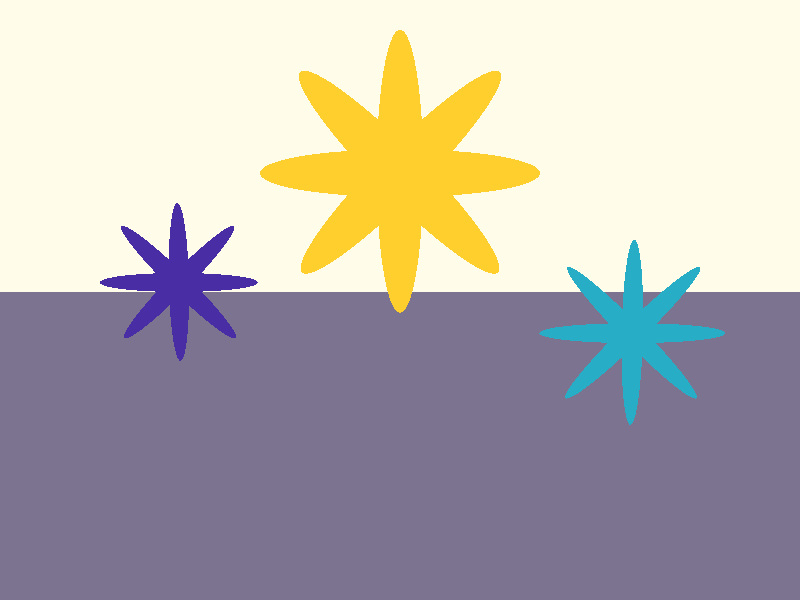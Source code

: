 // csc473, assignment 4 file

camera {
  location  <0, 1, 18>
  up        <0,  0.9985,  -0.0555>
  right     <1.33333, 0,  0>
  look_at   <0, 0, 0>
}


light_source {<0, 50, 25> color rgb <1.8, 1.8, 1.5>
  area_light
  <0, 0, 25>, <0, 50, 0>, 10, 10
}

// 
sphere { <0, 0, 0>, 1.0
  pigment { color rgb <0.153, 0.678, 0.776, 0.2> }
  finish {ambient 0.2 diffuse 0.6 specular 0.7 roughness 0.02 ior 1.6}
  scale <0.3, 2.8, 0.3>
  rotate <0, 0, -45>
  translate <-7, -1, 0>
}

sphere { <0, 0, 0>, 1.0
  pigment { color rgb <0.153, 0.678, 0.776, 0.2> }
  finish {ambient 0.2 diffuse 0.6 specular 0.7 roughness 0.02 ior 1.6}
  scale <0.3, 2.8, 0.3>
  rotate <0, 0, 45>
  translate <-7, -1, 0>
}

sphere { <0, 0, 0>, 1.0
  pigment { color rgb <0.153, 0.678, 0.776, 0.2> }
  finish {ambient 0.2 diffuse 0.6 specular 0.7 roughness 0.02 ior 1.6}
  scale <0.3, 2.8, 0.3>
  rotate <0, 0, -90>
  translate <-7, -1, 0>
}

sphere { <0, 0, 0>, 1.0
  pigment { color rgb <0.153, 0.678, 0.776, 0.2> }
  finish {ambient 0.2 diffuse 0.6 specular 0.7 roughness 0.02 ior 1.6}
  scale <0.3, 2.8, 0.3>
  rotate <0, 0, 90>
  translate <-7, -1, 0>
}

sphere { <0, 0, 0>, 1.0
  pigment { color rgb <0.153, 0.678, 0.776, 0.2> }
  finish {ambient 0.2 diffuse 0.6 specular 0.7 roughness 0.02 ior 1.6}
  scale <0.3, 2.8, 0.3>
  rotate <0, 0, -180>
  translate <-7, -1, 0>
}

sphere { <0, 0, 0>, 1.0
  pigment { color rgb <0.153, 0.678, 0.776, 0.2> }
  finish {ambient 0.2 diffuse 0.6 specular 0.7 roughness 0.02 ior 1.6}
  scale <0.3, 2.8, 0.3>
  rotate <0, 0, 180>
  translate <-7, -1, 0>
}

//*********
sphere { <0, 0, 0>, 1.0
  pigment { color rgb <1.0, 0.816, 0.176, 0.2> }
  finish {ambient 0.2 diffuse 0.6 specular 0.7 roughness 0.02 ior 1.6}
  scale <0.5, 3, 0.5>
  rotate <0, 0, -45>
  translate <0, 3, 5>
}

sphere { <0, 0, 0>, 1.0
  pigment { color rgb <1.0, 0.816, 0.176, 0.2> }
  finish {ambient 0.2 diffuse 0.6 specular 0.7 roughness 0.02 ior 1.6}
  scale <0.5, 3, 0.5>
  rotate <0, 0, 45>
  translate <0, 3, 5>
}

sphere { <0, 0, 0>, 1.0
  pigment { color rgb <1.0, 0.816, 0.176, 0.2> }
  finish {ambient 0.2 diffuse 0.6 specular 0.7 roughness 0.02 ior 1.6}
  scale <0.5, 3, 0.5>
  rotate <0, 0, -90>
  translate <0, 3, 5>
}

sphere { <0, 0, 0>, 1.0
  pigment { color rgb <1.0, 0.816, 0.176, 0.2> }
  finish {ambient 0.2 diffuse 0.6 specular 0.7 roughness 0.02 ior 1.6}
  scale <0.5, 3, 0.5>
  rotate <0, 0, 90>
  translate <0, 3, 5>
}

sphere { <0, 0, 0>, 1.0
  pigment { color rgb <1.0, 0.816, 0.176, 0.2> }
  finish {ambient 0.2 diffuse 0.6 specular 0.7 roughness 0.02 ior 1.6}
  scale <0.5, 3, 0.5>
  rotate <0, 0, -180>
  translate <0, 3, 5>
}

sphere { <0, 0, 0>, 1.0
  pigment { color rgb <1.0, 0.816, 0.176, 0.2> }
  finish {ambient 0.2 diffuse 0.6 specular 0.7 roughness 0.02 ior 1.6}
  scale <0.5, 3, 0.5>
  rotate <0, 0, 180>
  translate <0, 3, 5>
}

//*********
sphere { <0, 0, 0>, 1.0
  pigment { color rgb <0.286, 0.176, 0.647, 0.2> }
  finish {ambient 0.2 diffuse 0.6 specular 0.7 roughness 0.02 ior 1.6}
  scale <0.3, 2.5, 0.3>
  rotate <0, 0, -45>
  translate <7, 0.5, -1>
}

sphere { <0, 0, 0>, 1.0
  pigment { color rgb <0.286, 0.176, 0.647, 0.2> }
  finish {ambient 0.2 diffuse 0.6 specular 0.7 roughness 0.02 ior 1.6}
  scale <0.3, 2.5, 0.3>
  rotate <0, 0, 45>
  translate <7, 0.5, -1>
}

sphere { <0, 0, 0>, 1.0
  pigment { color rgb <0.286, 0.176, 0.647, 0.2> }
  finish {ambient 0.2 diffuse 0.6 specular 0.7 roughness 0.02 ior 1.6}
  scale <0.3, 2.5, 0.3>
  rotate <0, 0, -90>
  translate <7, 0.5, -1>
}

sphere { <0, 0, 0>, 1.0
  pigment { color rgb <0.286, 0.176, 0.647, 0.5> }
  finish {ambient 0.2 diffuse 0.6 specular 0.7 roughness 0.02 ior 1.6}
  scale <0.3, 2.5, 0.3>
  rotate <0, 0, 90>
  translate <7, 0.5, -1>
}

sphere { <0, 0, 0>, 1.0
  pigment { color rgb <0.286, 0.176, 0.647, 0.2> }
  finish {ambient 0.2 diffuse 0.6 specular 0.7 roughness 0.02 ior 1.6}
  scale <0.3, 2.5, 0.3>
  rotate <0, 0, -180>
  translate <7, 0.5, -1>
}

sphere { <0, 0, 0>, 1.0
  pigment { color rgb <0.286, 0.176, 0.647, 0.2> }
  finish {ambient 0.2 diffuse 0.6 specular 0.7 roughness 0.02 ior 1.6}
  scale <0.3, 2.5, 0.3>
  rotate <0, 0, 180>
  translate <7, 0.5, -1>
}

// Floor
plane { <0, 0, 1>, -4
  pigment {color rgb <0.487, 0.451, 0.565>}
  finish {ambient 0.4 diffuse 1.0 reflection 0.7}
  rotate <-90, 0, 0>
}

// Background
plane { <0, 0, 1>, -100
  pigment {color rgb <1.0, 0.988, 0.914>}
  finish {ambient 0.2 diffuse 0.4}
}